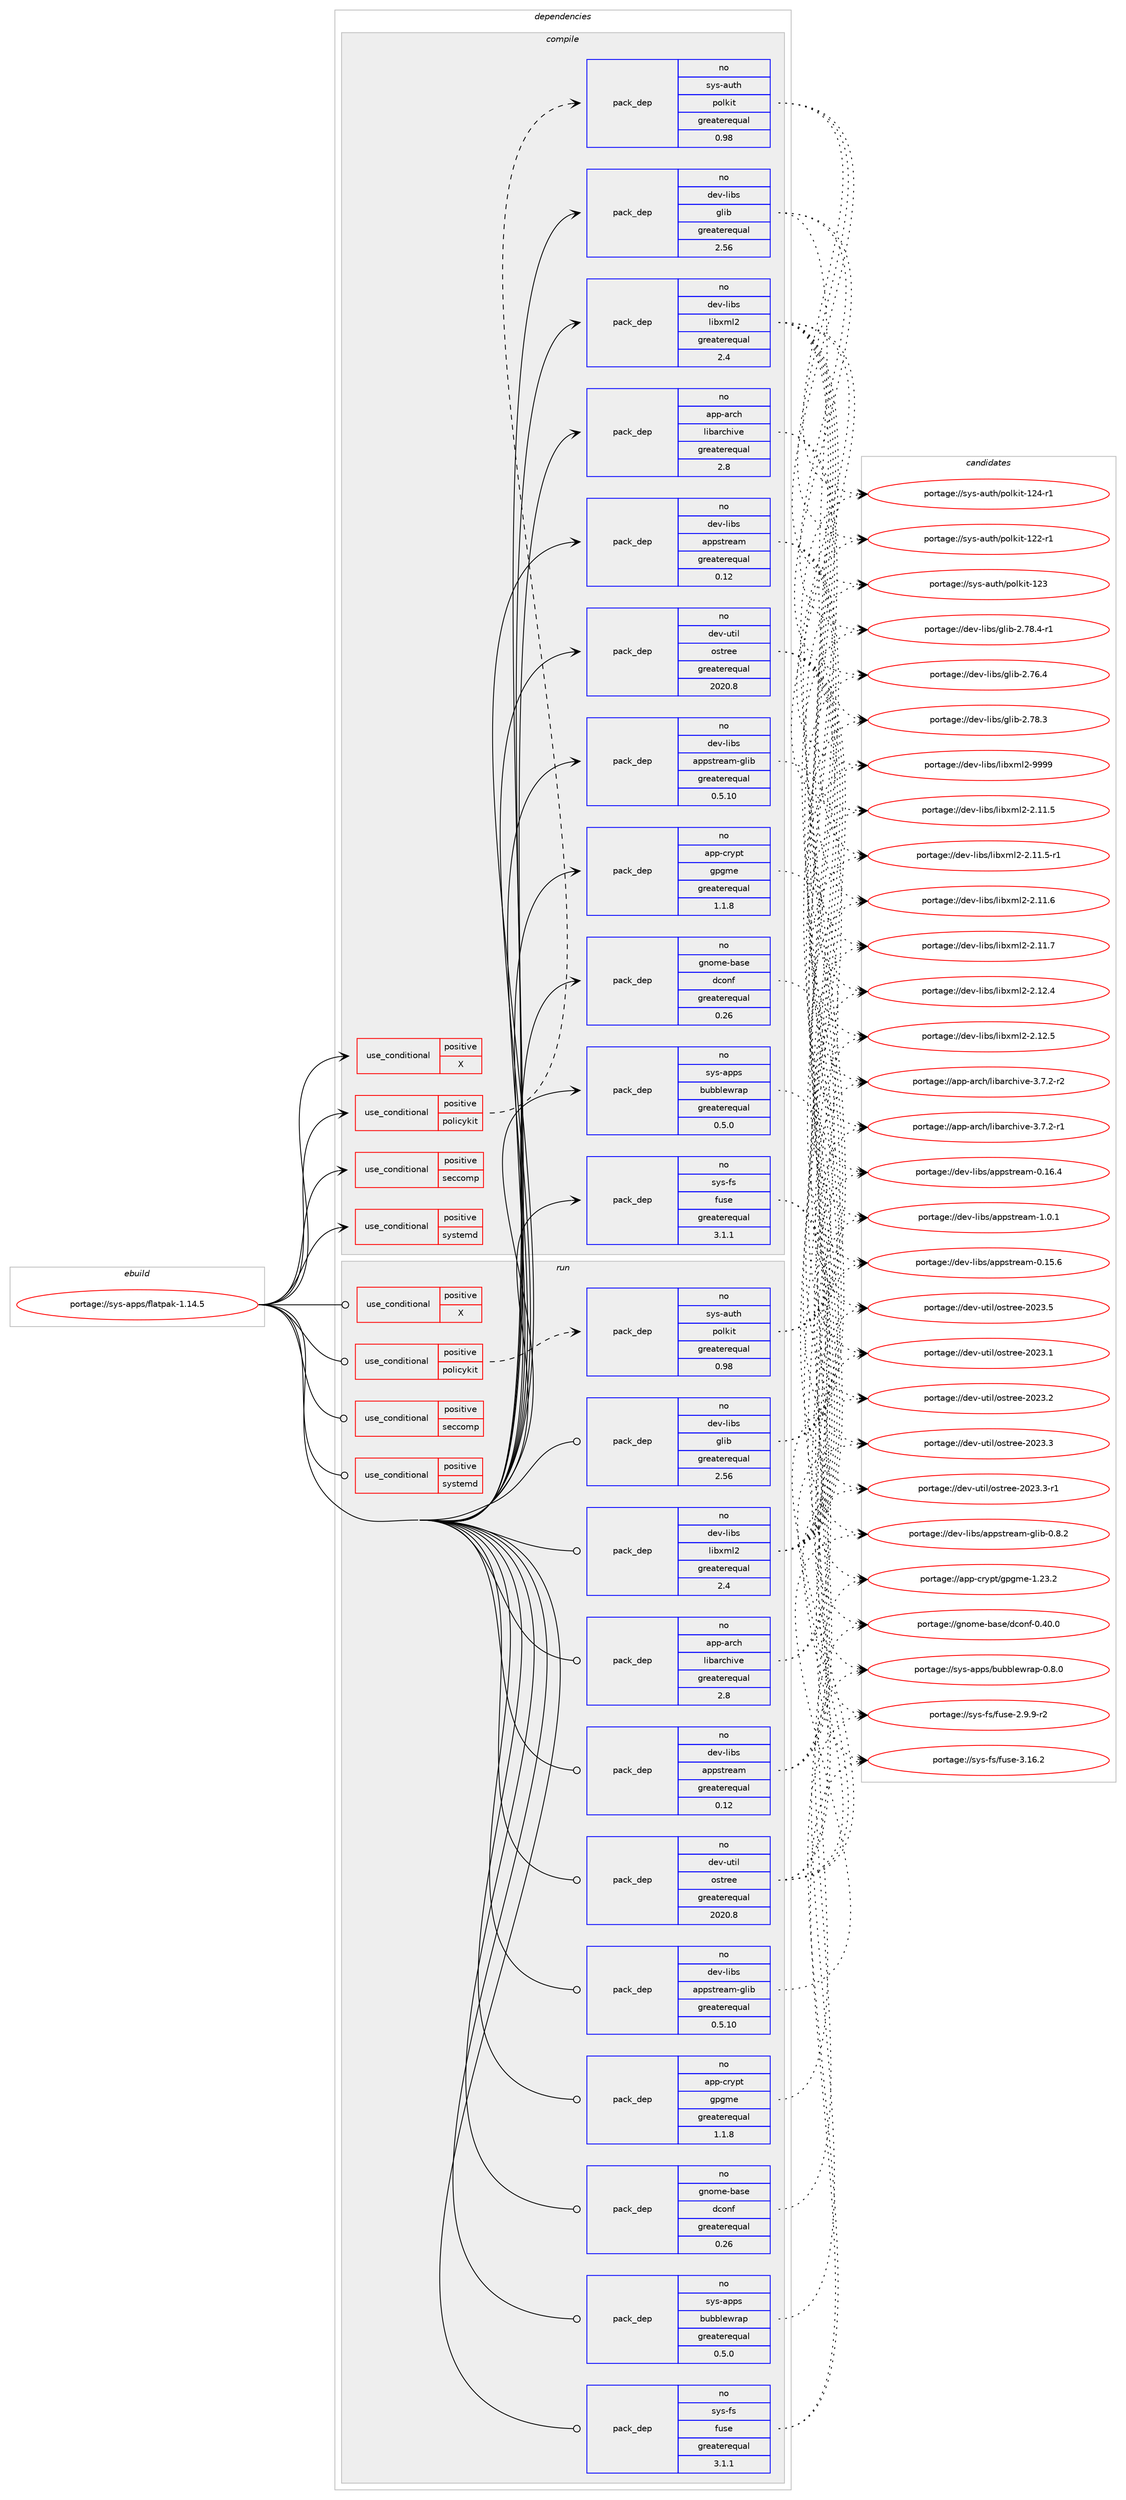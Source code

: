 digraph prolog {

# *************
# Graph options
# *************

newrank=true;
concentrate=true;
compound=true;
graph [rankdir=LR,fontname=Helvetica,fontsize=10,ranksep=1.5];#, ranksep=2.5, nodesep=0.2];
edge  [arrowhead=vee];
node  [fontname=Helvetica,fontsize=10];

# **********
# The ebuild
# **********

subgraph cluster_leftcol {
color=gray;
rank=same;
label=<<i>ebuild</i>>;
id [label="portage://sys-apps/flatpak-1.14.5", color=red, width=4, href="../sys-apps/flatpak-1.14.5.svg"];
}

# ****************
# The dependencies
# ****************

subgraph cluster_midcol {
color=gray;
label=<<i>dependencies</i>>;
subgraph cluster_compile {
fillcolor="#eeeeee";
style=filled;
label=<<i>compile</i>>;
subgraph cond12157 {
dependency17838 [label=<<TABLE BORDER="0" CELLBORDER="1" CELLSPACING="0" CELLPADDING="4"><TR><TD ROWSPAN="3" CELLPADDING="10">use_conditional</TD></TR><TR><TD>positive</TD></TR><TR><TD>X</TD></TR></TABLE>>, shape=none, color=red];
# *** BEGIN UNKNOWN DEPENDENCY TYPE (TODO) ***
# dependency17838 -> package_dependency(portage://sys-apps/flatpak-1.14.5,install,no,x11-apps,xauth,none,[,,],[],[])
# *** END UNKNOWN DEPENDENCY TYPE (TODO) ***

# *** BEGIN UNKNOWN DEPENDENCY TYPE (TODO) ***
# dependency17838 -> package_dependency(portage://sys-apps/flatpak-1.14.5,install,no,x11-libs,libXau,none,[,,],any_same_slot,[])
# *** END UNKNOWN DEPENDENCY TYPE (TODO) ***

}
id:e -> dependency17838:w [weight=20,style="solid",arrowhead="vee"];
subgraph cond12158 {
dependency17839 [label=<<TABLE BORDER="0" CELLBORDER="1" CELLSPACING="0" CELLPADDING="4"><TR><TD ROWSPAN="3" CELLPADDING="10">use_conditional</TD></TR><TR><TD>positive</TD></TR><TR><TD>policykit</TD></TR></TABLE>>, shape=none, color=red];
subgraph pack5503 {
dependency17840 [label=<<TABLE BORDER="0" CELLBORDER="1" CELLSPACING="0" CELLPADDING="4" WIDTH="220"><TR><TD ROWSPAN="6" CELLPADDING="30">pack_dep</TD></TR><TR><TD WIDTH="110">no</TD></TR><TR><TD>sys-auth</TD></TR><TR><TD>polkit</TD></TR><TR><TD>greaterequal</TD></TR><TR><TD>0.98</TD></TR></TABLE>>, shape=none, color=blue];
}
dependency17839:e -> dependency17840:w [weight=20,style="dashed",arrowhead="vee"];
}
id:e -> dependency17839:w [weight=20,style="solid",arrowhead="vee"];
subgraph cond12159 {
dependency17841 [label=<<TABLE BORDER="0" CELLBORDER="1" CELLSPACING="0" CELLPADDING="4"><TR><TD ROWSPAN="3" CELLPADDING="10">use_conditional</TD></TR><TR><TD>positive</TD></TR><TR><TD>seccomp</TD></TR></TABLE>>, shape=none, color=red];
# *** BEGIN UNKNOWN DEPENDENCY TYPE (TODO) ***
# dependency17841 -> package_dependency(portage://sys-apps/flatpak-1.14.5,install,no,sys-libs,libseccomp,none,[,,],any_same_slot,[])
# *** END UNKNOWN DEPENDENCY TYPE (TODO) ***

}
id:e -> dependency17841:w [weight=20,style="solid",arrowhead="vee"];
subgraph cond12160 {
dependency17842 [label=<<TABLE BORDER="0" CELLBORDER="1" CELLSPACING="0" CELLPADDING="4"><TR><TD ROWSPAN="3" CELLPADDING="10">use_conditional</TD></TR><TR><TD>positive</TD></TR><TR><TD>systemd</TD></TR></TABLE>>, shape=none, color=red];
# *** BEGIN UNKNOWN DEPENDENCY TYPE (TODO) ***
# dependency17842 -> package_dependency(portage://sys-apps/flatpak-1.14.5,install,no,sys-apps,systemd,none,[,,],any_same_slot,[])
# *** END UNKNOWN DEPENDENCY TYPE (TODO) ***

}
id:e -> dependency17842:w [weight=20,style="solid",arrowhead="vee"];
# *** BEGIN UNKNOWN DEPENDENCY TYPE (TODO) ***
# id -> package_dependency(portage://sys-apps/flatpak-1.14.5,install,no,acct-group,flatpak,none,[,,],[],[])
# *** END UNKNOWN DEPENDENCY TYPE (TODO) ***

# *** BEGIN UNKNOWN DEPENDENCY TYPE (TODO) ***
# id -> package_dependency(portage://sys-apps/flatpak-1.14.5,install,no,acct-user,flatpak,none,[,,],[],[])
# *** END UNKNOWN DEPENDENCY TYPE (TODO) ***

subgraph pack5504 {
dependency17843 [label=<<TABLE BORDER="0" CELLBORDER="1" CELLSPACING="0" CELLPADDING="4" WIDTH="220"><TR><TD ROWSPAN="6" CELLPADDING="30">pack_dep</TD></TR><TR><TD WIDTH="110">no</TD></TR><TR><TD>app-arch</TD></TR><TR><TD>libarchive</TD></TR><TR><TD>greaterequal</TD></TR><TR><TD>2.8</TD></TR></TABLE>>, shape=none, color=blue];
}
id:e -> dependency17843:w [weight=20,style="solid",arrowhead="vee"];
# *** BEGIN UNKNOWN DEPENDENCY TYPE (TODO) ***
# id -> package_dependency(portage://sys-apps/flatpak-1.14.5,install,no,app-arch,zstd,none,[,,],any_same_slot,[])
# *** END UNKNOWN DEPENDENCY TYPE (TODO) ***

subgraph pack5505 {
dependency17844 [label=<<TABLE BORDER="0" CELLBORDER="1" CELLSPACING="0" CELLPADDING="4" WIDTH="220"><TR><TD ROWSPAN="6" CELLPADDING="30">pack_dep</TD></TR><TR><TD WIDTH="110">no</TD></TR><TR><TD>app-crypt</TD></TR><TR><TD>gpgme</TD></TR><TR><TD>greaterequal</TD></TR><TR><TD>1.1.8</TD></TR></TABLE>>, shape=none, color=blue];
}
id:e -> dependency17844:w [weight=20,style="solid",arrowhead="vee"];
subgraph pack5506 {
dependency17845 [label=<<TABLE BORDER="0" CELLBORDER="1" CELLSPACING="0" CELLPADDING="4" WIDTH="220"><TR><TD ROWSPAN="6" CELLPADDING="30">pack_dep</TD></TR><TR><TD WIDTH="110">no</TD></TR><TR><TD>dev-libs</TD></TR><TR><TD>appstream</TD></TR><TR><TD>greaterequal</TD></TR><TR><TD>0.12</TD></TR></TABLE>>, shape=none, color=blue];
}
id:e -> dependency17845:w [weight=20,style="solid",arrowhead="vee"];
subgraph pack5507 {
dependency17846 [label=<<TABLE BORDER="0" CELLBORDER="1" CELLSPACING="0" CELLPADDING="4" WIDTH="220"><TR><TD ROWSPAN="6" CELLPADDING="30">pack_dep</TD></TR><TR><TD WIDTH="110">no</TD></TR><TR><TD>dev-libs</TD></TR><TR><TD>appstream-glib</TD></TR><TR><TD>greaterequal</TD></TR><TR><TD>0.5.10</TD></TR></TABLE>>, shape=none, color=blue];
}
id:e -> dependency17846:w [weight=20,style="solid",arrowhead="vee"];
subgraph pack5508 {
dependency17847 [label=<<TABLE BORDER="0" CELLBORDER="1" CELLSPACING="0" CELLPADDING="4" WIDTH="220"><TR><TD ROWSPAN="6" CELLPADDING="30">pack_dep</TD></TR><TR><TD WIDTH="110">no</TD></TR><TR><TD>dev-libs</TD></TR><TR><TD>glib</TD></TR><TR><TD>greaterequal</TD></TR><TR><TD>2.56</TD></TR></TABLE>>, shape=none, color=blue];
}
id:e -> dependency17847:w [weight=20,style="solid",arrowhead="vee"];
# *** BEGIN UNKNOWN DEPENDENCY TYPE (TODO) ***
# id -> package_dependency(portage://sys-apps/flatpak-1.14.5,install,no,dev-libs,json-glib,none,[,,],any_same_slot,[])
# *** END UNKNOWN DEPENDENCY TYPE (TODO) ***

# *** BEGIN UNKNOWN DEPENDENCY TYPE (TODO) ***
# id -> package_dependency(portage://sys-apps/flatpak-1.14.5,install,no,dev-libs,libassuan,none,[,,],any_same_slot,[])
# *** END UNKNOWN DEPENDENCY TYPE (TODO) ***

subgraph pack5509 {
dependency17848 [label=<<TABLE BORDER="0" CELLBORDER="1" CELLSPACING="0" CELLPADDING="4" WIDTH="220"><TR><TD ROWSPAN="6" CELLPADDING="30">pack_dep</TD></TR><TR><TD WIDTH="110">no</TD></TR><TR><TD>dev-libs</TD></TR><TR><TD>libxml2</TD></TR><TR><TD>greaterequal</TD></TR><TR><TD>2.4</TD></TR></TABLE>>, shape=none, color=blue];
}
id:e -> dependency17848:w [weight=20,style="solid",arrowhead="vee"];
subgraph pack5510 {
dependency17849 [label=<<TABLE BORDER="0" CELLBORDER="1" CELLSPACING="0" CELLPADDING="4" WIDTH="220"><TR><TD ROWSPAN="6" CELLPADDING="30">pack_dep</TD></TR><TR><TD WIDTH="110">no</TD></TR><TR><TD>dev-util</TD></TR><TR><TD>ostree</TD></TR><TR><TD>greaterequal</TD></TR><TR><TD>2020.8</TD></TR></TABLE>>, shape=none, color=blue];
}
id:e -> dependency17849:w [weight=20,style="solid",arrowhead="vee"];
# *** BEGIN UNKNOWN DEPENDENCY TYPE (TODO) ***
# id -> package_dependency(portage://sys-apps/flatpak-1.14.5,install,no,dev-util,ostree,none,[,,],[],[use(enable(curl),none)])
# *** END UNKNOWN DEPENDENCY TYPE (TODO) ***

subgraph pack5511 {
dependency17850 [label=<<TABLE BORDER="0" CELLBORDER="1" CELLSPACING="0" CELLPADDING="4" WIDTH="220"><TR><TD ROWSPAN="6" CELLPADDING="30">pack_dep</TD></TR><TR><TD WIDTH="110">no</TD></TR><TR><TD>gnome-base</TD></TR><TR><TD>dconf</TD></TR><TR><TD>greaterequal</TD></TR><TR><TD>0.26</TD></TR></TABLE>>, shape=none, color=blue];
}
id:e -> dependency17850:w [weight=20,style="solid",arrowhead="vee"];
# *** BEGIN UNKNOWN DEPENDENCY TYPE (TODO) ***
# id -> package_dependency(portage://sys-apps/flatpak-1.14.5,install,no,gnome-base,gsettings-desktop-schemas,none,[,,],[],[])
# *** END UNKNOWN DEPENDENCY TYPE (TODO) ***

# *** BEGIN UNKNOWN DEPENDENCY TYPE (TODO) ***
# id -> package_dependency(portage://sys-apps/flatpak-1.14.5,install,no,net-misc,curl,none,[,,],any_same_slot,[])
# *** END UNKNOWN DEPENDENCY TYPE (TODO) ***

subgraph pack5512 {
dependency17851 [label=<<TABLE BORDER="0" CELLBORDER="1" CELLSPACING="0" CELLPADDING="4" WIDTH="220"><TR><TD ROWSPAN="6" CELLPADDING="30">pack_dep</TD></TR><TR><TD WIDTH="110">no</TD></TR><TR><TD>sys-apps</TD></TR><TR><TD>bubblewrap</TD></TR><TR><TD>greaterequal</TD></TR><TR><TD>0.5.0</TD></TR></TABLE>>, shape=none, color=blue];
}
id:e -> dependency17851:w [weight=20,style="solid",arrowhead="vee"];
# *** BEGIN UNKNOWN DEPENDENCY TYPE (TODO) ***
# id -> package_dependency(portage://sys-apps/flatpak-1.14.5,install,no,sys-apps,dbus,none,[,,],[],[])
# *** END UNKNOWN DEPENDENCY TYPE (TODO) ***

# *** BEGIN UNKNOWN DEPENDENCY TYPE (TODO) ***
# id -> package_dependency(portage://sys-apps/flatpak-1.14.5,install,no,sys-apps,xdg-dbus-proxy,none,[,,],[],[])
# *** END UNKNOWN DEPENDENCY TYPE (TODO) ***

subgraph pack5513 {
dependency17852 [label=<<TABLE BORDER="0" CELLBORDER="1" CELLSPACING="0" CELLPADDING="4" WIDTH="220"><TR><TD ROWSPAN="6" CELLPADDING="30">pack_dep</TD></TR><TR><TD WIDTH="110">no</TD></TR><TR><TD>sys-fs</TD></TR><TR><TD>fuse</TD></TR><TR><TD>greaterequal</TD></TR><TR><TD>3.1.1</TD></TR></TABLE>>, shape=none, color=blue];
}
id:e -> dependency17852:w [weight=20,style="solid",arrowhead="vee"];
# *** BEGIN UNKNOWN DEPENDENCY TYPE (TODO) ***
# id -> package_dependency(portage://sys-apps/flatpak-1.14.5,install,no,x11-libs,gdk-pixbuf,none,[,,],[slot(2),equal],[])
# *** END UNKNOWN DEPENDENCY TYPE (TODO) ***

}
subgraph cluster_compileandrun {
fillcolor="#eeeeee";
style=filled;
label=<<i>compile and run</i>>;
}
subgraph cluster_run {
fillcolor="#eeeeee";
style=filled;
label=<<i>run</i>>;
subgraph cond12161 {
dependency17853 [label=<<TABLE BORDER="0" CELLBORDER="1" CELLSPACING="0" CELLPADDING="4"><TR><TD ROWSPAN="3" CELLPADDING="10">use_conditional</TD></TR><TR><TD>positive</TD></TR><TR><TD>X</TD></TR></TABLE>>, shape=none, color=red];
# *** BEGIN UNKNOWN DEPENDENCY TYPE (TODO) ***
# dependency17853 -> package_dependency(portage://sys-apps/flatpak-1.14.5,run,no,x11-apps,xauth,none,[,,],[],[])
# *** END UNKNOWN DEPENDENCY TYPE (TODO) ***

# *** BEGIN UNKNOWN DEPENDENCY TYPE (TODO) ***
# dependency17853 -> package_dependency(portage://sys-apps/flatpak-1.14.5,run,no,x11-libs,libXau,none,[,,],any_same_slot,[])
# *** END UNKNOWN DEPENDENCY TYPE (TODO) ***

}
id:e -> dependency17853:w [weight=20,style="solid",arrowhead="odot"];
subgraph cond12162 {
dependency17854 [label=<<TABLE BORDER="0" CELLBORDER="1" CELLSPACING="0" CELLPADDING="4"><TR><TD ROWSPAN="3" CELLPADDING="10">use_conditional</TD></TR><TR><TD>positive</TD></TR><TR><TD>policykit</TD></TR></TABLE>>, shape=none, color=red];
subgraph pack5514 {
dependency17855 [label=<<TABLE BORDER="0" CELLBORDER="1" CELLSPACING="0" CELLPADDING="4" WIDTH="220"><TR><TD ROWSPAN="6" CELLPADDING="30">pack_dep</TD></TR><TR><TD WIDTH="110">no</TD></TR><TR><TD>sys-auth</TD></TR><TR><TD>polkit</TD></TR><TR><TD>greaterequal</TD></TR><TR><TD>0.98</TD></TR></TABLE>>, shape=none, color=blue];
}
dependency17854:e -> dependency17855:w [weight=20,style="dashed",arrowhead="vee"];
}
id:e -> dependency17854:w [weight=20,style="solid",arrowhead="odot"];
subgraph cond12163 {
dependency17856 [label=<<TABLE BORDER="0" CELLBORDER="1" CELLSPACING="0" CELLPADDING="4"><TR><TD ROWSPAN="3" CELLPADDING="10">use_conditional</TD></TR><TR><TD>positive</TD></TR><TR><TD>seccomp</TD></TR></TABLE>>, shape=none, color=red];
# *** BEGIN UNKNOWN DEPENDENCY TYPE (TODO) ***
# dependency17856 -> package_dependency(portage://sys-apps/flatpak-1.14.5,run,no,sys-libs,libseccomp,none,[,,],any_same_slot,[])
# *** END UNKNOWN DEPENDENCY TYPE (TODO) ***

}
id:e -> dependency17856:w [weight=20,style="solid",arrowhead="odot"];
subgraph cond12164 {
dependency17857 [label=<<TABLE BORDER="0" CELLBORDER="1" CELLSPACING="0" CELLPADDING="4"><TR><TD ROWSPAN="3" CELLPADDING="10">use_conditional</TD></TR><TR><TD>positive</TD></TR><TR><TD>systemd</TD></TR></TABLE>>, shape=none, color=red];
# *** BEGIN UNKNOWN DEPENDENCY TYPE (TODO) ***
# dependency17857 -> package_dependency(portage://sys-apps/flatpak-1.14.5,run,no,sys-apps,systemd,none,[,,],any_same_slot,[])
# *** END UNKNOWN DEPENDENCY TYPE (TODO) ***

}
id:e -> dependency17857:w [weight=20,style="solid",arrowhead="odot"];
# *** BEGIN UNKNOWN DEPENDENCY TYPE (TODO) ***
# id -> package_dependency(portage://sys-apps/flatpak-1.14.5,run,no,acct-group,flatpak,none,[,,],[],[])
# *** END UNKNOWN DEPENDENCY TYPE (TODO) ***

# *** BEGIN UNKNOWN DEPENDENCY TYPE (TODO) ***
# id -> package_dependency(portage://sys-apps/flatpak-1.14.5,run,no,acct-user,flatpak,none,[,,],[],[])
# *** END UNKNOWN DEPENDENCY TYPE (TODO) ***

subgraph pack5515 {
dependency17858 [label=<<TABLE BORDER="0" CELLBORDER="1" CELLSPACING="0" CELLPADDING="4" WIDTH="220"><TR><TD ROWSPAN="6" CELLPADDING="30">pack_dep</TD></TR><TR><TD WIDTH="110">no</TD></TR><TR><TD>app-arch</TD></TR><TR><TD>libarchive</TD></TR><TR><TD>greaterequal</TD></TR><TR><TD>2.8</TD></TR></TABLE>>, shape=none, color=blue];
}
id:e -> dependency17858:w [weight=20,style="solid",arrowhead="odot"];
# *** BEGIN UNKNOWN DEPENDENCY TYPE (TODO) ***
# id -> package_dependency(portage://sys-apps/flatpak-1.14.5,run,no,app-arch,zstd,none,[,,],any_same_slot,[])
# *** END UNKNOWN DEPENDENCY TYPE (TODO) ***

subgraph pack5516 {
dependency17859 [label=<<TABLE BORDER="0" CELLBORDER="1" CELLSPACING="0" CELLPADDING="4" WIDTH="220"><TR><TD ROWSPAN="6" CELLPADDING="30">pack_dep</TD></TR><TR><TD WIDTH="110">no</TD></TR><TR><TD>app-crypt</TD></TR><TR><TD>gpgme</TD></TR><TR><TD>greaterequal</TD></TR><TR><TD>1.1.8</TD></TR></TABLE>>, shape=none, color=blue];
}
id:e -> dependency17859:w [weight=20,style="solid",arrowhead="odot"];
subgraph pack5517 {
dependency17860 [label=<<TABLE BORDER="0" CELLBORDER="1" CELLSPACING="0" CELLPADDING="4" WIDTH="220"><TR><TD ROWSPAN="6" CELLPADDING="30">pack_dep</TD></TR><TR><TD WIDTH="110">no</TD></TR><TR><TD>dev-libs</TD></TR><TR><TD>appstream</TD></TR><TR><TD>greaterequal</TD></TR><TR><TD>0.12</TD></TR></TABLE>>, shape=none, color=blue];
}
id:e -> dependency17860:w [weight=20,style="solid",arrowhead="odot"];
subgraph pack5518 {
dependency17861 [label=<<TABLE BORDER="0" CELLBORDER="1" CELLSPACING="0" CELLPADDING="4" WIDTH="220"><TR><TD ROWSPAN="6" CELLPADDING="30">pack_dep</TD></TR><TR><TD WIDTH="110">no</TD></TR><TR><TD>dev-libs</TD></TR><TR><TD>appstream-glib</TD></TR><TR><TD>greaterequal</TD></TR><TR><TD>0.5.10</TD></TR></TABLE>>, shape=none, color=blue];
}
id:e -> dependency17861:w [weight=20,style="solid",arrowhead="odot"];
subgraph pack5519 {
dependency17862 [label=<<TABLE BORDER="0" CELLBORDER="1" CELLSPACING="0" CELLPADDING="4" WIDTH="220"><TR><TD ROWSPAN="6" CELLPADDING="30">pack_dep</TD></TR><TR><TD WIDTH="110">no</TD></TR><TR><TD>dev-libs</TD></TR><TR><TD>glib</TD></TR><TR><TD>greaterequal</TD></TR><TR><TD>2.56</TD></TR></TABLE>>, shape=none, color=blue];
}
id:e -> dependency17862:w [weight=20,style="solid",arrowhead="odot"];
# *** BEGIN UNKNOWN DEPENDENCY TYPE (TODO) ***
# id -> package_dependency(portage://sys-apps/flatpak-1.14.5,run,no,dev-libs,json-glib,none,[,,],any_same_slot,[])
# *** END UNKNOWN DEPENDENCY TYPE (TODO) ***

# *** BEGIN UNKNOWN DEPENDENCY TYPE (TODO) ***
# id -> package_dependency(portage://sys-apps/flatpak-1.14.5,run,no,dev-libs,libassuan,none,[,,],any_same_slot,[])
# *** END UNKNOWN DEPENDENCY TYPE (TODO) ***

subgraph pack5520 {
dependency17863 [label=<<TABLE BORDER="0" CELLBORDER="1" CELLSPACING="0" CELLPADDING="4" WIDTH="220"><TR><TD ROWSPAN="6" CELLPADDING="30">pack_dep</TD></TR><TR><TD WIDTH="110">no</TD></TR><TR><TD>dev-libs</TD></TR><TR><TD>libxml2</TD></TR><TR><TD>greaterequal</TD></TR><TR><TD>2.4</TD></TR></TABLE>>, shape=none, color=blue];
}
id:e -> dependency17863:w [weight=20,style="solid",arrowhead="odot"];
subgraph pack5521 {
dependency17864 [label=<<TABLE BORDER="0" CELLBORDER="1" CELLSPACING="0" CELLPADDING="4" WIDTH="220"><TR><TD ROWSPAN="6" CELLPADDING="30">pack_dep</TD></TR><TR><TD WIDTH="110">no</TD></TR><TR><TD>dev-util</TD></TR><TR><TD>ostree</TD></TR><TR><TD>greaterequal</TD></TR><TR><TD>2020.8</TD></TR></TABLE>>, shape=none, color=blue];
}
id:e -> dependency17864:w [weight=20,style="solid",arrowhead="odot"];
# *** BEGIN UNKNOWN DEPENDENCY TYPE (TODO) ***
# id -> package_dependency(portage://sys-apps/flatpak-1.14.5,run,no,dev-util,ostree,none,[,,],[],[use(enable(curl),none)])
# *** END UNKNOWN DEPENDENCY TYPE (TODO) ***

subgraph pack5522 {
dependency17865 [label=<<TABLE BORDER="0" CELLBORDER="1" CELLSPACING="0" CELLPADDING="4" WIDTH="220"><TR><TD ROWSPAN="6" CELLPADDING="30">pack_dep</TD></TR><TR><TD WIDTH="110">no</TD></TR><TR><TD>gnome-base</TD></TR><TR><TD>dconf</TD></TR><TR><TD>greaterequal</TD></TR><TR><TD>0.26</TD></TR></TABLE>>, shape=none, color=blue];
}
id:e -> dependency17865:w [weight=20,style="solid",arrowhead="odot"];
# *** BEGIN UNKNOWN DEPENDENCY TYPE (TODO) ***
# id -> package_dependency(portage://sys-apps/flatpak-1.14.5,run,no,gnome-base,gsettings-desktop-schemas,none,[,,],[],[])
# *** END UNKNOWN DEPENDENCY TYPE (TODO) ***

# *** BEGIN UNKNOWN DEPENDENCY TYPE (TODO) ***
# id -> package_dependency(portage://sys-apps/flatpak-1.14.5,run,no,net-misc,curl,none,[,,],any_same_slot,[])
# *** END UNKNOWN DEPENDENCY TYPE (TODO) ***

subgraph pack5523 {
dependency17866 [label=<<TABLE BORDER="0" CELLBORDER="1" CELLSPACING="0" CELLPADDING="4" WIDTH="220"><TR><TD ROWSPAN="6" CELLPADDING="30">pack_dep</TD></TR><TR><TD WIDTH="110">no</TD></TR><TR><TD>sys-apps</TD></TR><TR><TD>bubblewrap</TD></TR><TR><TD>greaterequal</TD></TR><TR><TD>0.5.0</TD></TR></TABLE>>, shape=none, color=blue];
}
id:e -> dependency17866:w [weight=20,style="solid",arrowhead="odot"];
# *** BEGIN UNKNOWN DEPENDENCY TYPE (TODO) ***
# id -> package_dependency(portage://sys-apps/flatpak-1.14.5,run,no,sys-apps,dbus,none,[,,],[],[])
# *** END UNKNOWN DEPENDENCY TYPE (TODO) ***

# *** BEGIN UNKNOWN DEPENDENCY TYPE (TODO) ***
# id -> package_dependency(portage://sys-apps/flatpak-1.14.5,run,no,sys-apps,xdg-dbus-proxy,none,[,,],[],[])
# *** END UNKNOWN DEPENDENCY TYPE (TODO) ***

subgraph pack5524 {
dependency17867 [label=<<TABLE BORDER="0" CELLBORDER="1" CELLSPACING="0" CELLPADDING="4" WIDTH="220"><TR><TD ROWSPAN="6" CELLPADDING="30">pack_dep</TD></TR><TR><TD WIDTH="110">no</TD></TR><TR><TD>sys-fs</TD></TR><TR><TD>fuse</TD></TR><TR><TD>greaterequal</TD></TR><TR><TD>3.1.1</TD></TR></TABLE>>, shape=none, color=blue];
}
id:e -> dependency17867:w [weight=20,style="solid",arrowhead="odot"];
# *** BEGIN UNKNOWN DEPENDENCY TYPE (TODO) ***
# id -> package_dependency(portage://sys-apps/flatpak-1.14.5,run,no,virtual,tmpfiles,none,[,,],[],[])
# *** END UNKNOWN DEPENDENCY TYPE (TODO) ***

# *** BEGIN UNKNOWN DEPENDENCY TYPE (TODO) ***
# id -> package_dependency(portage://sys-apps/flatpak-1.14.5,run,no,x11-libs,gdk-pixbuf,none,[,,],[slot(2),equal],[])
# *** END UNKNOWN DEPENDENCY TYPE (TODO) ***

}
}

# **************
# The candidates
# **************

subgraph cluster_choices {
rank=same;
color=gray;
label=<<i>candidates</i>>;

subgraph choice5503 {
color=black;
nodesep=1;
choice115121115459711711610447112111108107105116454950504511449 [label="portage://sys-auth/polkit-122-r1", color=red, width=4,href="../sys-auth/polkit-122-r1.svg"];
choice11512111545971171161044711211110810710511645495051 [label="portage://sys-auth/polkit-123", color=red, width=4,href="../sys-auth/polkit-123.svg"];
choice115121115459711711610447112111108107105116454950524511449 [label="portage://sys-auth/polkit-124-r1", color=red, width=4,href="../sys-auth/polkit-124-r1.svg"];
dependency17840:e -> choice115121115459711711610447112111108107105116454950504511449:w [style=dotted,weight="100"];
dependency17840:e -> choice11512111545971171161044711211110810710511645495051:w [style=dotted,weight="100"];
dependency17840:e -> choice115121115459711711610447112111108107105116454950524511449:w [style=dotted,weight="100"];
}
subgraph choice5504 {
color=black;
nodesep=1;
choice97112112459711499104471081059897114991041051181014551465546504511449 [label="portage://app-arch/libarchive-3.7.2-r1", color=red, width=4,href="../app-arch/libarchive-3.7.2-r1.svg"];
choice97112112459711499104471081059897114991041051181014551465546504511450 [label="portage://app-arch/libarchive-3.7.2-r2", color=red, width=4,href="../app-arch/libarchive-3.7.2-r2.svg"];
dependency17843:e -> choice97112112459711499104471081059897114991041051181014551465546504511449:w [style=dotted,weight="100"];
dependency17843:e -> choice97112112459711499104471081059897114991041051181014551465546504511450:w [style=dotted,weight="100"];
}
subgraph choice5505 {
color=black;
nodesep=1;
choice9711211245991141211121164710311210310910145494650514650 [label="portage://app-crypt/gpgme-1.23.2", color=red, width=4,href="../app-crypt/gpgme-1.23.2.svg"];
dependency17844:e -> choice9711211245991141211121164710311210310910145494650514650:w [style=dotted,weight="100"];
}
subgraph choice5506 {
color=black;
nodesep=1;
choice100101118451081059811547971121121151161141019710945484649534654 [label="portage://dev-libs/appstream-0.15.6", color=red, width=4,href="../dev-libs/appstream-0.15.6.svg"];
choice100101118451081059811547971121121151161141019710945484649544652 [label="portage://dev-libs/appstream-0.16.4", color=red, width=4,href="../dev-libs/appstream-0.16.4.svg"];
choice1001011184510810598115479711211211511611410197109454946484649 [label="portage://dev-libs/appstream-1.0.1", color=red, width=4,href="../dev-libs/appstream-1.0.1.svg"];
dependency17845:e -> choice100101118451081059811547971121121151161141019710945484649534654:w [style=dotted,weight="100"];
dependency17845:e -> choice100101118451081059811547971121121151161141019710945484649544652:w [style=dotted,weight="100"];
dependency17845:e -> choice1001011184510810598115479711211211511611410197109454946484649:w [style=dotted,weight="100"];
}
subgraph choice5507 {
color=black;
nodesep=1;
choice10010111845108105981154797112112115116114101971094510310810598454846564650 [label="portage://dev-libs/appstream-glib-0.8.2", color=red, width=4,href="../dev-libs/appstream-glib-0.8.2.svg"];
dependency17846:e -> choice10010111845108105981154797112112115116114101971094510310810598454846564650:w [style=dotted,weight="100"];
}
subgraph choice5508 {
color=black;
nodesep=1;
choice1001011184510810598115471031081059845504655544652 [label="portage://dev-libs/glib-2.76.4", color=red, width=4,href="../dev-libs/glib-2.76.4.svg"];
choice1001011184510810598115471031081059845504655564651 [label="portage://dev-libs/glib-2.78.3", color=red, width=4,href="../dev-libs/glib-2.78.3.svg"];
choice10010111845108105981154710310810598455046555646524511449 [label="portage://dev-libs/glib-2.78.4-r1", color=red, width=4,href="../dev-libs/glib-2.78.4-r1.svg"];
dependency17847:e -> choice1001011184510810598115471031081059845504655544652:w [style=dotted,weight="100"];
dependency17847:e -> choice1001011184510810598115471031081059845504655564651:w [style=dotted,weight="100"];
dependency17847:e -> choice10010111845108105981154710310810598455046555646524511449:w [style=dotted,weight="100"];
}
subgraph choice5509 {
color=black;
nodesep=1;
choice100101118451081059811547108105981201091085045504649494653 [label="portage://dev-libs/libxml2-2.11.5", color=red, width=4,href="../dev-libs/libxml2-2.11.5.svg"];
choice1001011184510810598115471081059812010910850455046494946534511449 [label="portage://dev-libs/libxml2-2.11.5-r1", color=red, width=4,href="../dev-libs/libxml2-2.11.5-r1.svg"];
choice100101118451081059811547108105981201091085045504649494654 [label="portage://dev-libs/libxml2-2.11.6", color=red, width=4,href="../dev-libs/libxml2-2.11.6.svg"];
choice100101118451081059811547108105981201091085045504649494655 [label="portage://dev-libs/libxml2-2.11.7", color=red, width=4,href="../dev-libs/libxml2-2.11.7.svg"];
choice100101118451081059811547108105981201091085045504649504652 [label="portage://dev-libs/libxml2-2.12.4", color=red, width=4,href="../dev-libs/libxml2-2.12.4.svg"];
choice100101118451081059811547108105981201091085045504649504653 [label="portage://dev-libs/libxml2-2.12.5", color=red, width=4,href="../dev-libs/libxml2-2.12.5.svg"];
choice10010111845108105981154710810598120109108504557575757 [label="portage://dev-libs/libxml2-9999", color=red, width=4,href="../dev-libs/libxml2-9999.svg"];
dependency17848:e -> choice100101118451081059811547108105981201091085045504649494653:w [style=dotted,weight="100"];
dependency17848:e -> choice1001011184510810598115471081059812010910850455046494946534511449:w [style=dotted,weight="100"];
dependency17848:e -> choice100101118451081059811547108105981201091085045504649494654:w [style=dotted,weight="100"];
dependency17848:e -> choice100101118451081059811547108105981201091085045504649494655:w [style=dotted,weight="100"];
dependency17848:e -> choice100101118451081059811547108105981201091085045504649504652:w [style=dotted,weight="100"];
dependency17848:e -> choice100101118451081059811547108105981201091085045504649504653:w [style=dotted,weight="100"];
dependency17848:e -> choice10010111845108105981154710810598120109108504557575757:w [style=dotted,weight="100"];
}
subgraph choice5510 {
color=black;
nodesep=1;
choice100101118451171161051084711111511611410110145504850514649 [label="portage://dev-util/ostree-2023.1", color=red, width=4,href="../dev-util/ostree-2023.1.svg"];
choice100101118451171161051084711111511611410110145504850514650 [label="portage://dev-util/ostree-2023.2", color=red, width=4,href="../dev-util/ostree-2023.2.svg"];
choice100101118451171161051084711111511611410110145504850514651 [label="portage://dev-util/ostree-2023.3", color=red, width=4,href="../dev-util/ostree-2023.3.svg"];
choice1001011184511711610510847111115116114101101455048505146514511449 [label="portage://dev-util/ostree-2023.3-r1", color=red, width=4,href="../dev-util/ostree-2023.3-r1.svg"];
choice100101118451171161051084711111511611410110145504850514653 [label="portage://dev-util/ostree-2023.5", color=red, width=4,href="../dev-util/ostree-2023.5.svg"];
dependency17849:e -> choice100101118451171161051084711111511611410110145504850514649:w [style=dotted,weight="100"];
dependency17849:e -> choice100101118451171161051084711111511611410110145504850514650:w [style=dotted,weight="100"];
dependency17849:e -> choice100101118451171161051084711111511611410110145504850514651:w [style=dotted,weight="100"];
dependency17849:e -> choice1001011184511711610510847111115116114101101455048505146514511449:w [style=dotted,weight="100"];
dependency17849:e -> choice100101118451171161051084711111511611410110145504850514653:w [style=dotted,weight="100"];
}
subgraph choice5511 {
color=black;
nodesep=1;
choice103110111109101459897115101471009911111010245484652484648 [label="portage://gnome-base/dconf-0.40.0", color=red, width=4,href="../gnome-base/dconf-0.40.0.svg"];
dependency17850:e -> choice103110111109101459897115101471009911111010245484652484648:w [style=dotted,weight="100"];
}
subgraph choice5512 {
color=black;
nodesep=1;
choice11512111545971121121154798117989810810111911497112454846564648 [label="portage://sys-apps/bubblewrap-0.8.0", color=red, width=4,href="../sys-apps/bubblewrap-0.8.0.svg"];
dependency17851:e -> choice11512111545971121121154798117989810810111911497112454846564648:w [style=dotted,weight="100"];
}
subgraph choice5513 {
color=black;
nodesep=1;
choice11512111545102115471021171151014550465746574511450 [label="portage://sys-fs/fuse-2.9.9-r2", color=red, width=4,href="../sys-fs/fuse-2.9.9-r2.svg"];
choice115121115451021154710211711510145514649544650 [label="portage://sys-fs/fuse-3.16.2", color=red, width=4,href="../sys-fs/fuse-3.16.2.svg"];
dependency17852:e -> choice11512111545102115471021171151014550465746574511450:w [style=dotted,weight="100"];
dependency17852:e -> choice115121115451021154710211711510145514649544650:w [style=dotted,weight="100"];
}
subgraph choice5514 {
color=black;
nodesep=1;
choice115121115459711711610447112111108107105116454950504511449 [label="portage://sys-auth/polkit-122-r1", color=red, width=4,href="../sys-auth/polkit-122-r1.svg"];
choice11512111545971171161044711211110810710511645495051 [label="portage://sys-auth/polkit-123", color=red, width=4,href="../sys-auth/polkit-123.svg"];
choice115121115459711711610447112111108107105116454950524511449 [label="portage://sys-auth/polkit-124-r1", color=red, width=4,href="../sys-auth/polkit-124-r1.svg"];
dependency17855:e -> choice115121115459711711610447112111108107105116454950504511449:w [style=dotted,weight="100"];
dependency17855:e -> choice11512111545971171161044711211110810710511645495051:w [style=dotted,weight="100"];
dependency17855:e -> choice115121115459711711610447112111108107105116454950524511449:w [style=dotted,weight="100"];
}
subgraph choice5515 {
color=black;
nodesep=1;
choice97112112459711499104471081059897114991041051181014551465546504511449 [label="portage://app-arch/libarchive-3.7.2-r1", color=red, width=4,href="../app-arch/libarchive-3.7.2-r1.svg"];
choice97112112459711499104471081059897114991041051181014551465546504511450 [label="portage://app-arch/libarchive-3.7.2-r2", color=red, width=4,href="../app-arch/libarchive-3.7.2-r2.svg"];
dependency17858:e -> choice97112112459711499104471081059897114991041051181014551465546504511449:w [style=dotted,weight="100"];
dependency17858:e -> choice97112112459711499104471081059897114991041051181014551465546504511450:w [style=dotted,weight="100"];
}
subgraph choice5516 {
color=black;
nodesep=1;
choice9711211245991141211121164710311210310910145494650514650 [label="portage://app-crypt/gpgme-1.23.2", color=red, width=4,href="../app-crypt/gpgme-1.23.2.svg"];
dependency17859:e -> choice9711211245991141211121164710311210310910145494650514650:w [style=dotted,weight="100"];
}
subgraph choice5517 {
color=black;
nodesep=1;
choice100101118451081059811547971121121151161141019710945484649534654 [label="portage://dev-libs/appstream-0.15.6", color=red, width=4,href="../dev-libs/appstream-0.15.6.svg"];
choice100101118451081059811547971121121151161141019710945484649544652 [label="portage://dev-libs/appstream-0.16.4", color=red, width=4,href="../dev-libs/appstream-0.16.4.svg"];
choice1001011184510810598115479711211211511611410197109454946484649 [label="portage://dev-libs/appstream-1.0.1", color=red, width=4,href="../dev-libs/appstream-1.0.1.svg"];
dependency17860:e -> choice100101118451081059811547971121121151161141019710945484649534654:w [style=dotted,weight="100"];
dependency17860:e -> choice100101118451081059811547971121121151161141019710945484649544652:w [style=dotted,weight="100"];
dependency17860:e -> choice1001011184510810598115479711211211511611410197109454946484649:w [style=dotted,weight="100"];
}
subgraph choice5518 {
color=black;
nodesep=1;
choice10010111845108105981154797112112115116114101971094510310810598454846564650 [label="portage://dev-libs/appstream-glib-0.8.2", color=red, width=4,href="../dev-libs/appstream-glib-0.8.2.svg"];
dependency17861:e -> choice10010111845108105981154797112112115116114101971094510310810598454846564650:w [style=dotted,weight="100"];
}
subgraph choice5519 {
color=black;
nodesep=1;
choice1001011184510810598115471031081059845504655544652 [label="portage://dev-libs/glib-2.76.4", color=red, width=4,href="../dev-libs/glib-2.76.4.svg"];
choice1001011184510810598115471031081059845504655564651 [label="portage://dev-libs/glib-2.78.3", color=red, width=4,href="../dev-libs/glib-2.78.3.svg"];
choice10010111845108105981154710310810598455046555646524511449 [label="portage://dev-libs/glib-2.78.4-r1", color=red, width=4,href="../dev-libs/glib-2.78.4-r1.svg"];
dependency17862:e -> choice1001011184510810598115471031081059845504655544652:w [style=dotted,weight="100"];
dependency17862:e -> choice1001011184510810598115471031081059845504655564651:w [style=dotted,weight="100"];
dependency17862:e -> choice10010111845108105981154710310810598455046555646524511449:w [style=dotted,weight="100"];
}
subgraph choice5520 {
color=black;
nodesep=1;
choice100101118451081059811547108105981201091085045504649494653 [label="portage://dev-libs/libxml2-2.11.5", color=red, width=4,href="../dev-libs/libxml2-2.11.5.svg"];
choice1001011184510810598115471081059812010910850455046494946534511449 [label="portage://dev-libs/libxml2-2.11.5-r1", color=red, width=4,href="../dev-libs/libxml2-2.11.5-r1.svg"];
choice100101118451081059811547108105981201091085045504649494654 [label="portage://dev-libs/libxml2-2.11.6", color=red, width=4,href="../dev-libs/libxml2-2.11.6.svg"];
choice100101118451081059811547108105981201091085045504649494655 [label="portage://dev-libs/libxml2-2.11.7", color=red, width=4,href="../dev-libs/libxml2-2.11.7.svg"];
choice100101118451081059811547108105981201091085045504649504652 [label="portage://dev-libs/libxml2-2.12.4", color=red, width=4,href="../dev-libs/libxml2-2.12.4.svg"];
choice100101118451081059811547108105981201091085045504649504653 [label="portage://dev-libs/libxml2-2.12.5", color=red, width=4,href="../dev-libs/libxml2-2.12.5.svg"];
choice10010111845108105981154710810598120109108504557575757 [label="portage://dev-libs/libxml2-9999", color=red, width=4,href="../dev-libs/libxml2-9999.svg"];
dependency17863:e -> choice100101118451081059811547108105981201091085045504649494653:w [style=dotted,weight="100"];
dependency17863:e -> choice1001011184510810598115471081059812010910850455046494946534511449:w [style=dotted,weight="100"];
dependency17863:e -> choice100101118451081059811547108105981201091085045504649494654:w [style=dotted,weight="100"];
dependency17863:e -> choice100101118451081059811547108105981201091085045504649494655:w [style=dotted,weight="100"];
dependency17863:e -> choice100101118451081059811547108105981201091085045504649504652:w [style=dotted,weight="100"];
dependency17863:e -> choice100101118451081059811547108105981201091085045504649504653:w [style=dotted,weight="100"];
dependency17863:e -> choice10010111845108105981154710810598120109108504557575757:w [style=dotted,weight="100"];
}
subgraph choice5521 {
color=black;
nodesep=1;
choice100101118451171161051084711111511611410110145504850514649 [label="portage://dev-util/ostree-2023.1", color=red, width=4,href="../dev-util/ostree-2023.1.svg"];
choice100101118451171161051084711111511611410110145504850514650 [label="portage://dev-util/ostree-2023.2", color=red, width=4,href="../dev-util/ostree-2023.2.svg"];
choice100101118451171161051084711111511611410110145504850514651 [label="portage://dev-util/ostree-2023.3", color=red, width=4,href="../dev-util/ostree-2023.3.svg"];
choice1001011184511711610510847111115116114101101455048505146514511449 [label="portage://dev-util/ostree-2023.3-r1", color=red, width=4,href="../dev-util/ostree-2023.3-r1.svg"];
choice100101118451171161051084711111511611410110145504850514653 [label="portage://dev-util/ostree-2023.5", color=red, width=4,href="../dev-util/ostree-2023.5.svg"];
dependency17864:e -> choice100101118451171161051084711111511611410110145504850514649:w [style=dotted,weight="100"];
dependency17864:e -> choice100101118451171161051084711111511611410110145504850514650:w [style=dotted,weight="100"];
dependency17864:e -> choice100101118451171161051084711111511611410110145504850514651:w [style=dotted,weight="100"];
dependency17864:e -> choice1001011184511711610510847111115116114101101455048505146514511449:w [style=dotted,weight="100"];
dependency17864:e -> choice100101118451171161051084711111511611410110145504850514653:w [style=dotted,weight="100"];
}
subgraph choice5522 {
color=black;
nodesep=1;
choice103110111109101459897115101471009911111010245484652484648 [label="portage://gnome-base/dconf-0.40.0", color=red, width=4,href="../gnome-base/dconf-0.40.0.svg"];
dependency17865:e -> choice103110111109101459897115101471009911111010245484652484648:w [style=dotted,weight="100"];
}
subgraph choice5523 {
color=black;
nodesep=1;
choice11512111545971121121154798117989810810111911497112454846564648 [label="portage://sys-apps/bubblewrap-0.8.0", color=red, width=4,href="../sys-apps/bubblewrap-0.8.0.svg"];
dependency17866:e -> choice11512111545971121121154798117989810810111911497112454846564648:w [style=dotted,weight="100"];
}
subgraph choice5524 {
color=black;
nodesep=1;
choice11512111545102115471021171151014550465746574511450 [label="portage://sys-fs/fuse-2.9.9-r2", color=red, width=4,href="../sys-fs/fuse-2.9.9-r2.svg"];
choice115121115451021154710211711510145514649544650 [label="portage://sys-fs/fuse-3.16.2", color=red, width=4,href="../sys-fs/fuse-3.16.2.svg"];
dependency17867:e -> choice11512111545102115471021171151014550465746574511450:w [style=dotted,weight="100"];
dependency17867:e -> choice115121115451021154710211711510145514649544650:w [style=dotted,weight="100"];
}
}

}
